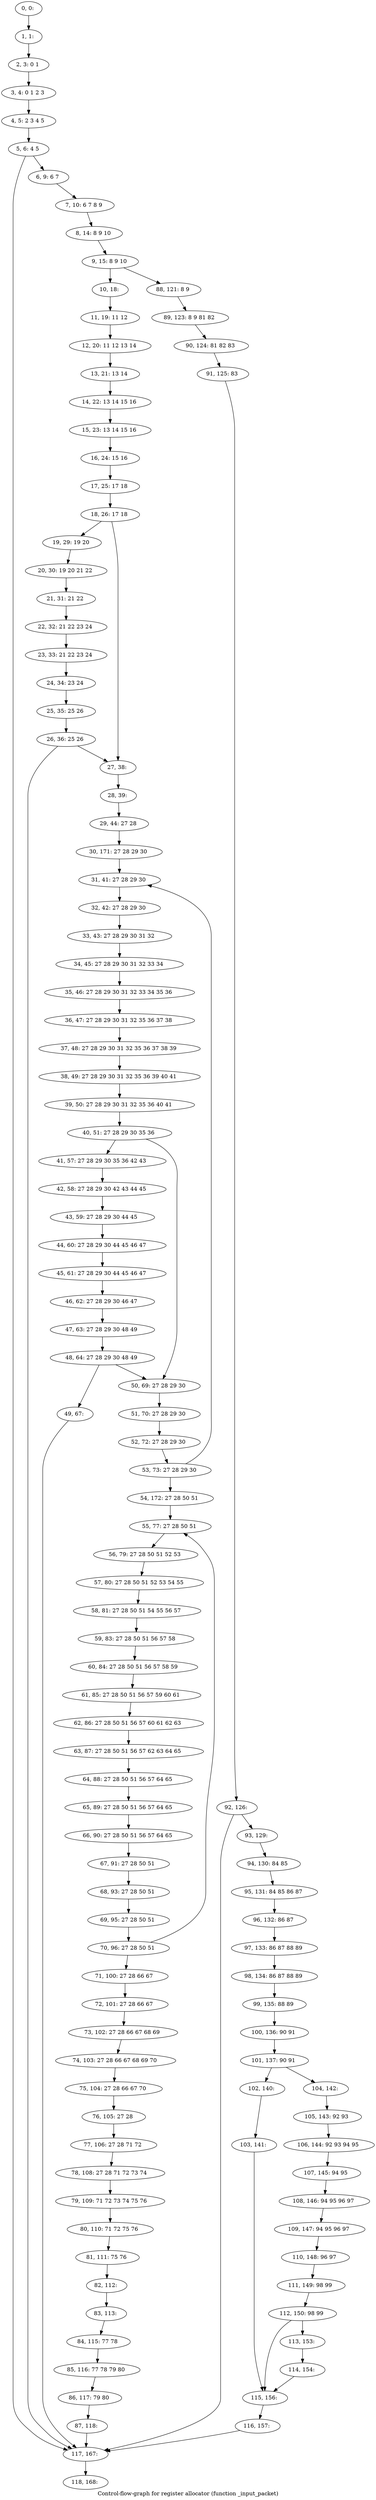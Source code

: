 digraph G {
graph [label="Control-flow-graph for register allocator (function _input_packet)"]
0[label="0, 0: "];
1[label="1, 1: "];
2[label="2, 3: 0 1 "];
3[label="3, 4: 0 1 2 3 "];
4[label="4, 5: 2 3 4 5 "];
5[label="5, 6: 4 5 "];
6[label="6, 9: 6 7 "];
7[label="7, 10: 6 7 8 9 "];
8[label="8, 14: 8 9 10 "];
9[label="9, 15: 8 9 10 "];
10[label="10, 18: "];
11[label="11, 19: 11 12 "];
12[label="12, 20: 11 12 13 14 "];
13[label="13, 21: 13 14 "];
14[label="14, 22: 13 14 15 16 "];
15[label="15, 23: 13 14 15 16 "];
16[label="16, 24: 15 16 "];
17[label="17, 25: 17 18 "];
18[label="18, 26: 17 18 "];
19[label="19, 29: 19 20 "];
20[label="20, 30: 19 20 21 22 "];
21[label="21, 31: 21 22 "];
22[label="22, 32: 21 22 23 24 "];
23[label="23, 33: 21 22 23 24 "];
24[label="24, 34: 23 24 "];
25[label="25, 35: 25 26 "];
26[label="26, 36: 25 26 "];
27[label="27, 38: "];
28[label="28, 39: "];
29[label="29, 44: 27 28 "];
30[label="30, 171: 27 28 29 30 "];
31[label="31, 41: 27 28 29 30 "];
32[label="32, 42: 27 28 29 30 "];
33[label="33, 43: 27 28 29 30 31 32 "];
34[label="34, 45: 27 28 29 30 31 32 33 34 "];
35[label="35, 46: 27 28 29 30 31 32 33 34 35 36 "];
36[label="36, 47: 27 28 29 30 31 32 35 36 37 38 "];
37[label="37, 48: 27 28 29 30 31 32 35 36 37 38 39 "];
38[label="38, 49: 27 28 29 30 31 32 35 36 39 40 41 "];
39[label="39, 50: 27 28 29 30 31 32 35 36 40 41 "];
40[label="40, 51: 27 28 29 30 35 36 "];
41[label="41, 57: 27 28 29 30 35 36 42 43 "];
42[label="42, 58: 27 28 29 30 42 43 44 45 "];
43[label="43, 59: 27 28 29 30 44 45 "];
44[label="44, 60: 27 28 29 30 44 45 46 47 "];
45[label="45, 61: 27 28 29 30 44 45 46 47 "];
46[label="46, 62: 27 28 29 30 46 47 "];
47[label="47, 63: 27 28 29 30 48 49 "];
48[label="48, 64: 27 28 29 30 48 49 "];
49[label="49, 67: "];
50[label="50, 69: 27 28 29 30 "];
51[label="51, 70: 27 28 29 30 "];
52[label="52, 72: 27 28 29 30 "];
53[label="53, 73: 27 28 29 30 "];
54[label="54, 172: 27 28 50 51 "];
55[label="55, 77: 27 28 50 51 "];
56[label="56, 79: 27 28 50 51 52 53 "];
57[label="57, 80: 27 28 50 51 52 53 54 55 "];
58[label="58, 81: 27 28 50 51 54 55 56 57 "];
59[label="59, 83: 27 28 50 51 56 57 58 "];
60[label="60, 84: 27 28 50 51 56 57 58 59 "];
61[label="61, 85: 27 28 50 51 56 57 59 60 61 "];
62[label="62, 86: 27 28 50 51 56 57 60 61 62 63 "];
63[label="63, 87: 27 28 50 51 56 57 62 63 64 65 "];
64[label="64, 88: 27 28 50 51 56 57 64 65 "];
65[label="65, 89: 27 28 50 51 56 57 64 65 "];
66[label="66, 90: 27 28 50 51 56 57 64 65 "];
67[label="67, 91: 27 28 50 51 "];
68[label="68, 93: 27 28 50 51 "];
69[label="69, 95: 27 28 50 51 "];
70[label="70, 96: 27 28 50 51 "];
71[label="71, 100: 27 28 66 67 "];
72[label="72, 101: 27 28 66 67 "];
73[label="73, 102: 27 28 66 67 68 69 "];
74[label="74, 103: 27 28 66 67 68 69 70 "];
75[label="75, 104: 27 28 66 67 70 "];
76[label="76, 105: 27 28 "];
77[label="77, 106: 27 28 71 72 "];
78[label="78, 108: 27 28 71 72 73 74 "];
79[label="79, 109: 71 72 73 74 75 76 "];
80[label="80, 110: 71 72 75 76 "];
81[label="81, 111: 75 76 "];
82[label="82, 112: "];
83[label="83, 113: "];
84[label="84, 115: 77 78 "];
85[label="85, 116: 77 78 79 80 "];
86[label="86, 117: 79 80 "];
87[label="87, 118: "];
88[label="88, 121: 8 9 "];
89[label="89, 123: 8 9 81 82 "];
90[label="90, 124: 81 82 83 "];
91[label="91, 125: 83 "];
92[label="92, 126: "];
93[label="93, 129: "];
94[label="94, 130: 84 85 "];
95[label="95, 131: 84 85 86 87 "];
96[label="96, 132: 86 87 "];
97[label="97, 133: 86 87 88 89 "];
98[label="98, 134: 86 87 88 89 "];
99[label="99, 135: 88 89 "];
100[label="100, 136: 90 91 "];
101[label="101, 137: 90 91 "];
102[label="102, 140: "];
103[label="103, 141: "];
104[label="104, 142: "];
105[label="105, 143: 92 93 "];
106[label="106, 144: 92 93 94 95 "];
107[label="107, 145: 94 95 "];
108[label="108, 146: 94 95 96 97 "];
109[label="109, 147: 94 95 96 97 "];
110[label="110, 148: 96 97 "];
111[label="111, 149: 98 99 "];
112[label="112, 150: 98 99 "];
113[label="113, 153: "];
114[label="114, 154: "];
115[label="115, 156: "];
116[label="116, 157: "];
117[label="117, 167: "];
118[label="118, 168: "];
0->1 ;
1->2 ;
2->3 ;
3->4 ;
4->5 ;
5->6 ;
5->117 ;
6->7 ;
7->8 ;
8->9 ;
9->10 ;
9->88 ;
10->11 ;
11->12 ;
12->13 ;
13->14 ;
14->15 ;
15->16 ;
16->17 ;
17->18 ;
18->19 ;
18->27 ;
19->20 ;
20->21 ;
21->22 ;
22->23 ;
23->24 ;
24->25 ;
25->26 ;
26->27 ;
26->117 ;
27->28 ;
28->29 ;
29->30 ;
30->31 ;
31->32 ;
32->33 ;
33->34 ;
34->35 ;
35->36 ;
36->37 ;
37->38 ;
38->39 ;
39->40 ;
40->41 ;
40->50 ;
41->42 ;
42->43 ;
43->44 ;
44->45 ;
45->46 ;
46->47 ;
47->48 ;
48->49 ;
48->50 ;
49->117 ;
50->51 ;
51->52 ;
52->53 ;
53->54 ;
53->31 ;
54->55 ;
55->56 ;
56->57 ;
57->58 ;
58->59 ;
59->60 ;
60->61 ;
61->62 ;
62->63 ;
63->64 ;
64->65 ;
65->66 ;
66->67 ;
67->68 ;
68->69 ;
69->70 ;
70->71 ;
70->55 ;
71->72 ;
72->73 ;
73->74 ;
74->75 ;
75->76 ;
76->77 ;
77->78 ;
78->79 ;
79->80 ;
80->81 ;
81->82 ;
82->83 ;
83->84 ;
84->85 ;
85->86 ;
86->87 ;
87->117 ;
88->89 ;
89->90 ;
90->91 ;
91->92 ;
92->93 ;
92->117 ;
93->94 ;
94->95 ;
95->96 ;
96->97 ;
97->98 ;
98->99 ;
99->100 ;
100->101 ;
101->102 ;
101->104 ;
102->103 ;
103->115 ;
104->105 ;
105->106 ;
106->107 ;
107->108 ;
108->109 ;
109->110 ;
110->111 ;
111->112 ;
112->113 ;
112->115 ;
113->114 ;
114->115 ;
115->116 ;
116->117 ;
117->118 ;
}
